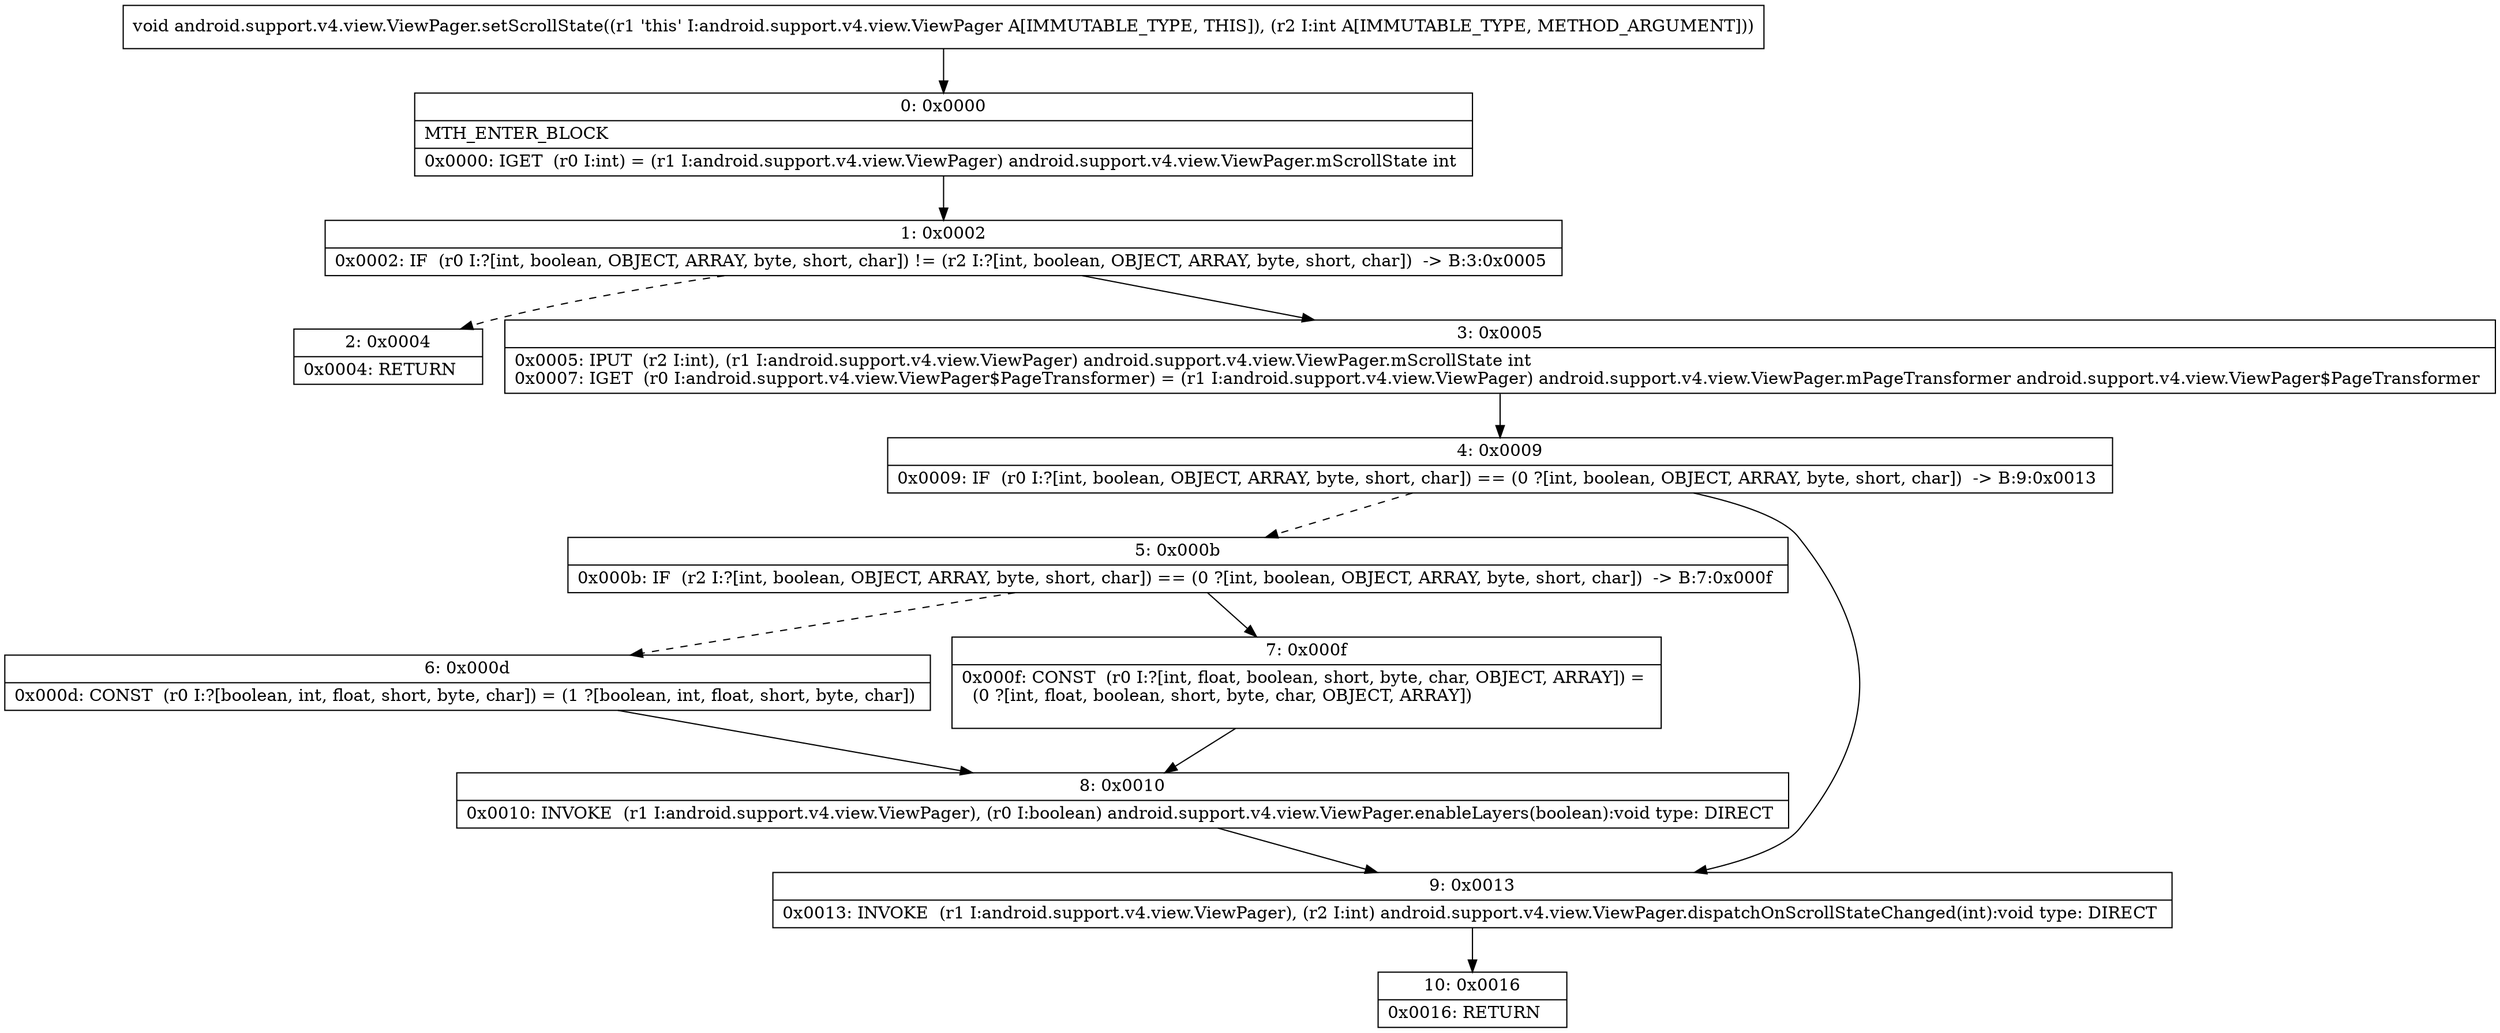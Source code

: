 digraph "CFG forandroid.support.v4.view.ViewPager.setScrollState(I)V" {
Node_0 [shape=record,label="{0\:\ 0x0000|MTH_ENTER_BLOCK\l|0x0000: IGET  (r0 I:int) = (r1 I:android.support.v4.view.ViewPager) android.support.v4.view.ViewPager.mScrollState int \l}"];
Node_1 [shape=record,label="{1\:\ 0x0002|0x0002: IF  (r0 I:?[int, boolean, OBJECT, ARRAY, byte, short, char]) != (r2 I:?[int, boolean, OBJECT, ARRAY, byte, short, char])  \-\> B:3:0x0005 \l}"];
Node_2 [shape=record,label="{2\:\ 0x0004|0x0004: RETURN   \l}"];
Node_3 [shape=record,label="{3\:\ 0x0005|0x0005: IPUT  (r2 I:int), (r1 I:android.support.v4.view.ViewPager) android.support.v4.view.ViewPager.mScrollState int \l0x0007: IGET  (r0 I:android.support.v4.view.ViewPager$PageTransformer) = (r1 I:android.support.v4.view.ViewPager) android.support.v4.view.ViewPager.mPageTransformer android.support.v4.view.ViewPager$PageTransformer \l}"];
Node_4 [shape=record,label="{4\:\ 0x0009|0x0009: IF  (r0 I:?[int, boolean, OBJECT, ARRAY, byte, short, char]) == (0 ?[int, boolean, OBJECT, ARRAY, byte, short, char])  \-\> B:9:0x0013 \l}"];
Node_5 [shape=record,label="{5\:\ 0x000b|0x000b: IF  (r2 I:?[int, boolean, OBJECT, ARRAY, byte, short, char]) == (0 ?[int, boolean, OBJECT, ARRAY, byte, short, char])  \-\> B:7:0x000f \l}"];
Node_6 [shape=record,label="{6\:\ 0x000d|0x000d: CONST  (r0 I:?[boolean, int, float, short, byte, char]) = (1 ?[boolean, int, float, short, byte, char]) \l}"];
Node_7 [shape=record,label="{7\:\ 0x000f|0x000f: CONST  (r0 I:?[int, float, boolean, short, byte, char, OBJECT, ARRAY]) = \l  (0 ?[int, float, boolean, short, byte, char, OBJECT, ARRAY])\l \l}"];
Node_8 [shape=record,label="{8\:\ 0x0010|0x0010: INVOKE  (r1 I:android.support.v4.view.ViewPager), (r0 I:boolean) android.support.v4.view.ViewPager.enableLayers(boolean):void type: DIRECT \l}"];
Node_9 [shape=record,label="{9\:\ 0x0013|0x0013: INVOKE  (r1 I:android.support.v4.view.ViewPager), (r2 I:int) android.support.v4.view.ViewPager.dispatchOnScrollStateChanged(int):void type: DIRECT \l}"];
Node_10 [shape=record,label="{10\:\ 0x0016|0x0016: RETURN   \l}"];
MethodNode[shape=record,label="{void android.support.v4.view.ViewPager.setScrollState((r1 'this' I:android.support.v4.view.ViewPager A[IMMUTABLE_TYPE, THIS]), (r2 I:int A[IMMUTABLE_TYPE, METHOD_ARGUMENT])) }"];
MethodNode -> Node_0;
Node_0 -> Node_1;
Node_1 -> Node_2[style=dashed];
Node_1 -> Node_3;
Node_3 -> Node_4;
Node_4 -> Node_5[style=dashed];
Node_4 -> Node_9;
Node_5 -> Node_6[style=dashed];
Node_5 -> Node_7;
Node_6 -> Node_8;
Node_7 -> Node_8;
Node_8 -> Node_9;
Node_9 -> Node_10;
}

